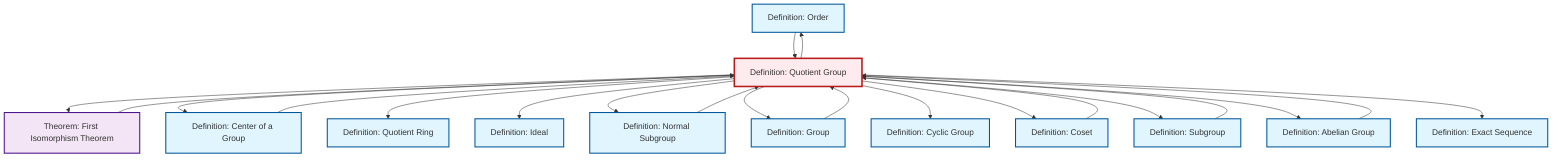 graph TD
    classDef definition fill:#e1f5fe,stroke:#01579b,stroke-width:2px
    classDef theorem fill:#f3e5f5,stroke:#4a148c,stroke-width:2px
    classDef axiom fill:#fff3e0,stroke:#e65100,stroke-width:2px
    classDef example fill:#e8f5e9,stroke:#1b5e20,stroke-width:2px
    classDef current fill:#ffebee,stroke:#b71c1c,stroke-width:3px
    def-cyclic-group["Definition: Cyclic Group"]:::definition
    def-order["Definition: Order"]:::definition
    thm-first-isomorphism["Theorem: First Isomorphism Theorem"]:::theorem
    def-abelian-group["Definition: Abelian Group"]:::definition
    def-quotient-group["Definition: Quotient Group"]:::definition
    def-coset["Definition: Coset"]:::definition
    def-quotient-ring["Definition: Quotient Ring"]:::definition
    def-normal-subgroup["Definition: Normal Subgroup"]:::definition
    def-ideal["Definition: Ideal"]:::definition
    def-subgroup["Definition: Subgroup"]:::definition
    def-group["Definition: Group"]:::definition
    def-exact-sequence["Definition: Exact Sequence"]:::definition
    def-center-of-group["Definition: Center of a Group"]:::definition
    def-subgroup --> def-quotient-group
    def-quotient-group --> def-order
    thm-first-isomorphism --> def-quotient-group
    def-normal-subgroup --> def-quotient-group
    def-abelian-group --> def-quotient-group
    def-quotient-group --> thm-first-isomorphism
    def-quotient-group --> def-center-of-group
    def-quotient-group --> def-quotient-ring
    def-quotient-group --> def-ideal
    def-coset --> def-quotient-group
    def-quotient-group --> def-normal-subgroup
    def-quotient-group --> def-group
    def-quotient-group --> def-cyclic-group
    def-group --> def-quotient-group
    def-quotient-group --> def-coset
    def-order --> def-quotient-group
    def-quotient-group --> def-subgroup
    def-quotient-group --> def-abelian-group
    def-quotient-group --> def-exact-sequence
    def-center-of-group --> def-quotient-group
    class def-quotient-group current